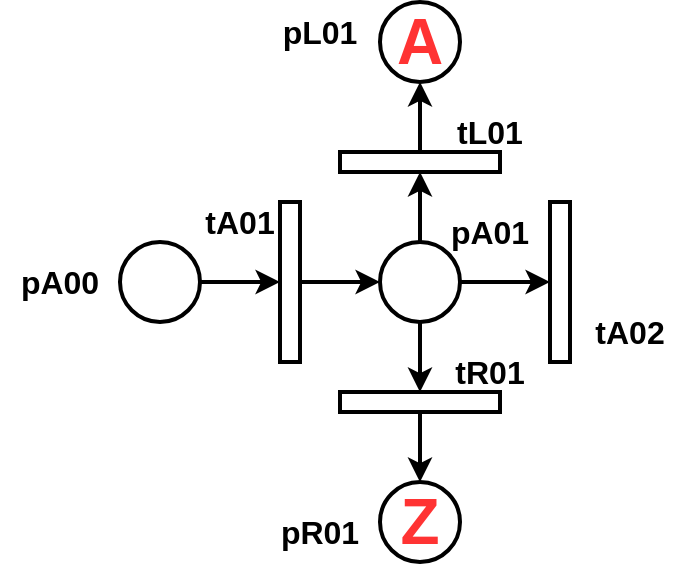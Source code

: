 <mxfile version="20.5.2" type="device"><diagram id="dBR6rt_kWTUoSspfD18B" name="Page-1"><mxGraphModel dx="739" dy="689" grid="1" gridSize="10" guides="1" tooltips="1" connect="1" arrows="1" fold="1" page="1" pageScale="1" pageWidth="827" pageHeight="1169" math="0" shadow="0"><root><mxCell id="0"/><mxCell id="1" parent="0"/><mxCell id="VEYzYuu6H-eO6eJ5ovWu-5" style="edgeStyle=orthogonalEdgeStyle;rounded=0;orthogonalLoop=1;jettySize=auto;html=1;exitX=0.5;exitY=1;exitDx=0;exitDy=0;entryX=1;entryY=0.5;entryDx=0;entryDy=0;strokeWidth=2;" edge="1" parent="1" source="56P69AdpKdEKYjWRFR16-1" target="VEYzYuu6H-eO6eJ5ovWu-4"><mxGeometry relative="1" as="geometry"/></mxCell><mxCell id="VEYzYuu6H-eO6eJ5ovWu-9" style="edgeStyle=orthogonalEdgeStyle;rounded=0;orthogonalLoop=1;jettySize=auto;html=1;exitX=0.5;exitY=0;exitDx=0;exitDy=0;strokeWidth=2;" edge="1" parent="1" source="56P69AdpKdEKYjWRFR16-1" target="VEYzYuu6H-eO6eJ5ovWu-8"><mxGeometry relative="1" as="geometry"/></mxCell><mxCell id="VEYzYuu6H-eO6eJ5ovWu-13" style="edgeStyle=orthogonalEdgeStyle;rounded=0;orthogonalLoop=1;jettySize=auto;html=1;exitX=0;exitY=0.5;exitDx=0;exitDy=0;entryX=1;entryY=0.5;entryDx=0;entryDy=0;strokeWidth=2;" edge="1" parent="1" source="56P69AdpKdEKYjWRFR16-1" target="VEYzYuu6H-eO6eJ5ovWu-180"><mxGeometry relative="1" as="geometry"><mxPoint x="270" y="500" as="targetPoint"/></mxGeometry></mxCell><mxCell id="56P69AdpKdEKYjWRFR16-1" value="" style="ellipse;whiteSpace=wrap;html=1;aspect=fixed;strokeWidth=2;direction=west;flipH=0;flipV=0;" parent="1" vertex="1"><mxGeometry x="190" y="480" width="40" height="40" as="geometry"/></mxCell><mxCell id="VEYzYuu6H-eO6eJ5ovWu-1" style="edgeStyle=orthogonalEdgeStyle;rounded=0;orthogonalLoop=1;jettySize=auto;html=1;exitX=0;exitY=0.5;exitDx=0;exitDy=0;entryX=1;entryY=0.5;entryDx=0;entryDy=0;strokeWidth=2;" edge="1" parent="1" source="56P69AdpKdEKYjWRFR16-6" target="56P69AdpKdEKYjWRFR16-68"><mxGeometry relative="1" as="geometry"/></mxCell><mxCell id="56P69AdpKdEKYjWRFR16-6" value="" style="ellipse;whiteSpace=wrap;html=1;aspect=fixed;strokeWidth=2;direction=west;flipH=0;flipV=0;" parent="1" vertex="1"><mxGeometry x="60" y="480" width="40" height="40" as="geometry"/></mxCell><mxCell id="VEYzYuu6H-eO6eJ5ovWu-2" style="edgeStyle=orthogonalEdgeStyle;rounded=0;orthogonalLoop=1;jettySize=auto;html=1;exitX=0;exitY=0.5;exitDx=0;exitDy=0;entryX=1;entryY=0.5;entryDx=0;entryDy=0;strokeWidth=2;" edge="1" parent="1" source="56P69AdpKdEKYjWRFR16-68" target="56P69AdpKdEKYjWRFR16-1"><mxGeometry relative="1" as="geometry"/></mxCell><mxCell id="56P69AdpKdEKYjWRFR16-68" value="" style="rounded=0;whiteSpace=wrap;html=1;strokeWidth=2;direction=west;flipH=0;flipV=0;" parent="1" vertex="1"><mxGeometry x="140" y="460" width="10" height="80" as="geometry"/></mxCell><mxCell id="VEYzYuu6H-eO6eJ5ovWu-7" style="edgeStyle=orthogonalEdgeStyle;rounded=0;orthogonalLoop=1;jettySize=auto;html=1;exitX=0;exitY=0.5;exitDx=0;exitDy=0;entryX=0.5;entryY=0;entryDx=0;entryDy=0;strokeWidth=2;" edge="1" parent="1" source="VEYzYuu6H-eO6eJ5ovWu-4" target="VEYzYuu6H-eO6eJ5ovWu-6"><mxGeometry relative="1" as="geometry"/></mxCell><mxCell id="VEYzYuu6H-eO6eJ5ovWu-4" value="" style="rounded=0;whiteSpace=wrap;html=1;strokeWidth=2;direction=west;flipH=0;flipV=0;rotation=-90;" vertex="1" parent="1"><mxGeometry x="205" y="400" width="10" height="80" as="geometry"/></mxCell><mxCell id="VEYzYuu6H-eO6eJ5ovWu-6" value="" style="ellipse;whiteSpace=wrap;html=1;aspect=fixed;strokeWidth=2;direction=west;flipH=0;flipV=0;" vertex="1" parent="1"><mxGeometry x="190" y="360" width="40" height="40" as="geometry"/></mxCell><mxCell id="VEYzYuu6H-eO6eJ5ovWu-11" style="edgeStyle=orthogonalEdgeStyle;rounded=0;orthogonalLoop=1;jettySize=auto;html=1;exitX=1;exitY=0.5;exitDx=0;exitDy=0;entryX=0.5;entryY=1;entryDx=0;entryDy=0;strokeWidth=2;" edge="1" parent="1" source="VEYzYuu6H-eO6eJ5ovWu-8" target="VEYzYuu6H-eO6eJ5ovWu-10"><mxGeometry relative="1" as="geometry"/></mxCell><mxCell id="VEYzYuu6H-eO6eJ5ovWu-8" value="" style="rounded=0;whiteSpace=wrap;html=1;strokeWidth=2;direction=west;flipH=0;flipV=0;rotation=-90;" vertex="1" parent="1"><mxGeometry x="205" y="520" width="10" height="80" as="geometry"/></mxCell><mxCell id="VEYzYuu6H-eO6eJ5ovWu-10" value="" style="ellipse;whiteSpace=wrap;html=1;aspect=fixed;strokeWidth=2;direction=west;flipH=0;flipV=0;" vertex="1" parent="1"><mxGeometry x="190" y="600" width="40" height="40" as="geometry"/></mxCell><mxCell id="VEYzYuu6H-eO6eJ5ovWu-146" value="&lt;font style=&quot;font-size: 16px;&quot;&gt;&lt;b&gt;&lt;font style=&quot;font-size: 16px;&quot;&gt;pA00&lt;/font&gt;&lt;/b&gt;&lt;/font&gt;" style="text;html=1;strokeColor=none;fillColor=none;align=center;verticalAlign=middle;whiteSpace=wrap;rounded=0;" vertex="1" parent="1"><mxGeometry y="485" width="60" height="30" as="geometry"/></mxCell><mxCell id="VEYzYuu6H-eO6eJ5ovWu-147" value="&lt;font style=&quot;font-size: 16px;&quot;&gt;&lt;b&gt;&lt;font style=&quot;font-size: 16px;&quot;&gt;pR01&lt;/font&gt;&lt;/b&gt;&lt;/font&gt;" style="text;html=1;strokeColor=none;fillColor=none;align=center;verticalAlign=middle;whiteSpace=wrap;rounded=0;" vertex="1" parent="1"><mxGeometry x="130" y="610" width="60" height="30" as="geometry"/></mxCell><mxCell id="VEYzYuu6H-eO6eJ5ovWu-148" value="&lt;font style=&quot;font-size: 16px;&quot;&gt;&lt;b&gt;&lt;font style=&quot;font-size: 16px;&quot;&gt;pL01&lt;/font&gt;&lt;/b&gt;&lt;/font&gt;" style="text;html=1;strokeColor=none;fillColor=none;align=center;verticalAlign=middle;whiteSpace=wrap;rounded=0;" vertex="1" parent="1"><mxGeometry x="130" y="360" width="60" height="30" as="geometry"/></mxCell><mxCell id="VEYzYuu6H-eO6eJ5ovWu-149" value="&lt;b&gt;&lt;font color=&quot;#FF3333&quot;&gt;A&lt;/font&gt;&lt;/b&gt;" style="text;html=1;strokeColor=none;fillColor=none;align=center;verticalAlign=middle;whiteSpace=wrap;rounded=0;fontSize=32;" vertex="1" parent="1"><mxGeometry x="180" y="365" width="60" height="30" as="geometry"/></mxCell><mxCell id="VEYzYuu6H-eO6eJ5ovWu-173" value="&lt;b&gt;&lt;font color=&quot;#FF3333&quot;&gt;Z&lt;/font&gt;&lt;/b&gt;" style="text;html=1;strokeColor=none;fillColor=none;align=center;verticalAlign=middle;whiteSpace=wrap;rounded=0;fontSize=32;" vertex="1" parent="1"><mxGeometry x="180" y="605" width="60" height="30" as="geometry"/></mxCell><mxCell id="VEYzYuu6H-eO6eJ5ovWu-176" value="&lt;b&gt;&lt;font style=&quot;font-size: 16px;&quot;&gt;tA01&lt;/font&gt;&lt;/b&gt;" style="text;html=1;strokeColor=none;fillColor=none;align=center;verticalAlign=middle;whiteSpace=wrap;rounded=0;" vertex="1" parent="1"><mxGeometry x="90" y="455" width="60" height="30" as="geometry"/></mxCell><mxCell id="VEYzYuu6H-eO6eJ5ovWu-177" value="&lt;font style=&quot;font-size: 16px;&quot;&gt;&lt;b&gt;tL01&lt;/b&gt;&lt;/font&gt;" style="text;html=1;strokeColor=none;fillColor=none;align=center;verticalAlign=middle;whiteSpace=wrap;rounded=0;" vertex="1" parent="1"><mxGeometry x="215" y="410" width="60" height="30" as="geometry"/></mxCell><mxCell id="VEYzYuu6H-eO6eJ5ovWu-178" value="&lt;div&gt;&lt;b&gt;&lt;font style=&quot;font-size: 16px;&quot;&gt;tR01&lt;/font&gt;&lt;/b&gt;&lt;/div&gt;" style="text;html=1;strokeColor=none;fillColor=none;align=center;verticalAlign=middle;whiteSpace=wrap;rounded=0;" vertex="1" parent="1"><mxGeometry x="215" y="530" width="60" height="30" as="geometry"/></mxCell><mxCell id="VEYzYuu6H-eO6eJ5ovWu-179" value="&lt;b&gt;&lt;font style=&quot;font-size: 16px;&quot;&gt;pA01&lt;/font&gt;&lt;/b&gt;" style="text;html=1;strokeColor=none;fillColor=none;align=center;verticalAlign=middle;whiteSpace=wrap;rounded=0;" vertex="1" parent="1"><mxGeometry x="215" y="460" width="60" height="30" as="geometry"/></mxCell><mxCell id="VEYzYuu6H-eO6eJ5ovWu-180" value="" style="rounded=0;whiteSpace=wrap;html=1;strokeWidth=2;direction=west;flipH=0;flipV=0;" vertex="1" parent="1"><mxGeometry x="275" y="460" width="10" height="80" as="geometry"/></mxCell><mxCell id="VEYzYuu6H-eO6eJ5ovWu-181" value="&lt;b&gt;&lt;font style=&quot;font-size: 16px;&quot;&gt;tA02&lt;/font&gt;&lt;/b&gt;" style="text;html=1;strokeColor=none;fillColor=none;align=center;verticalAlign=middle;whiteSpace=wrap;rounded=0;" vertex="1" parent="1"><mxGeometry x="285" y="510" width="60" height="30" as="geometry"/></mxCell></root></mxGraphModel></diagram></mxfile>